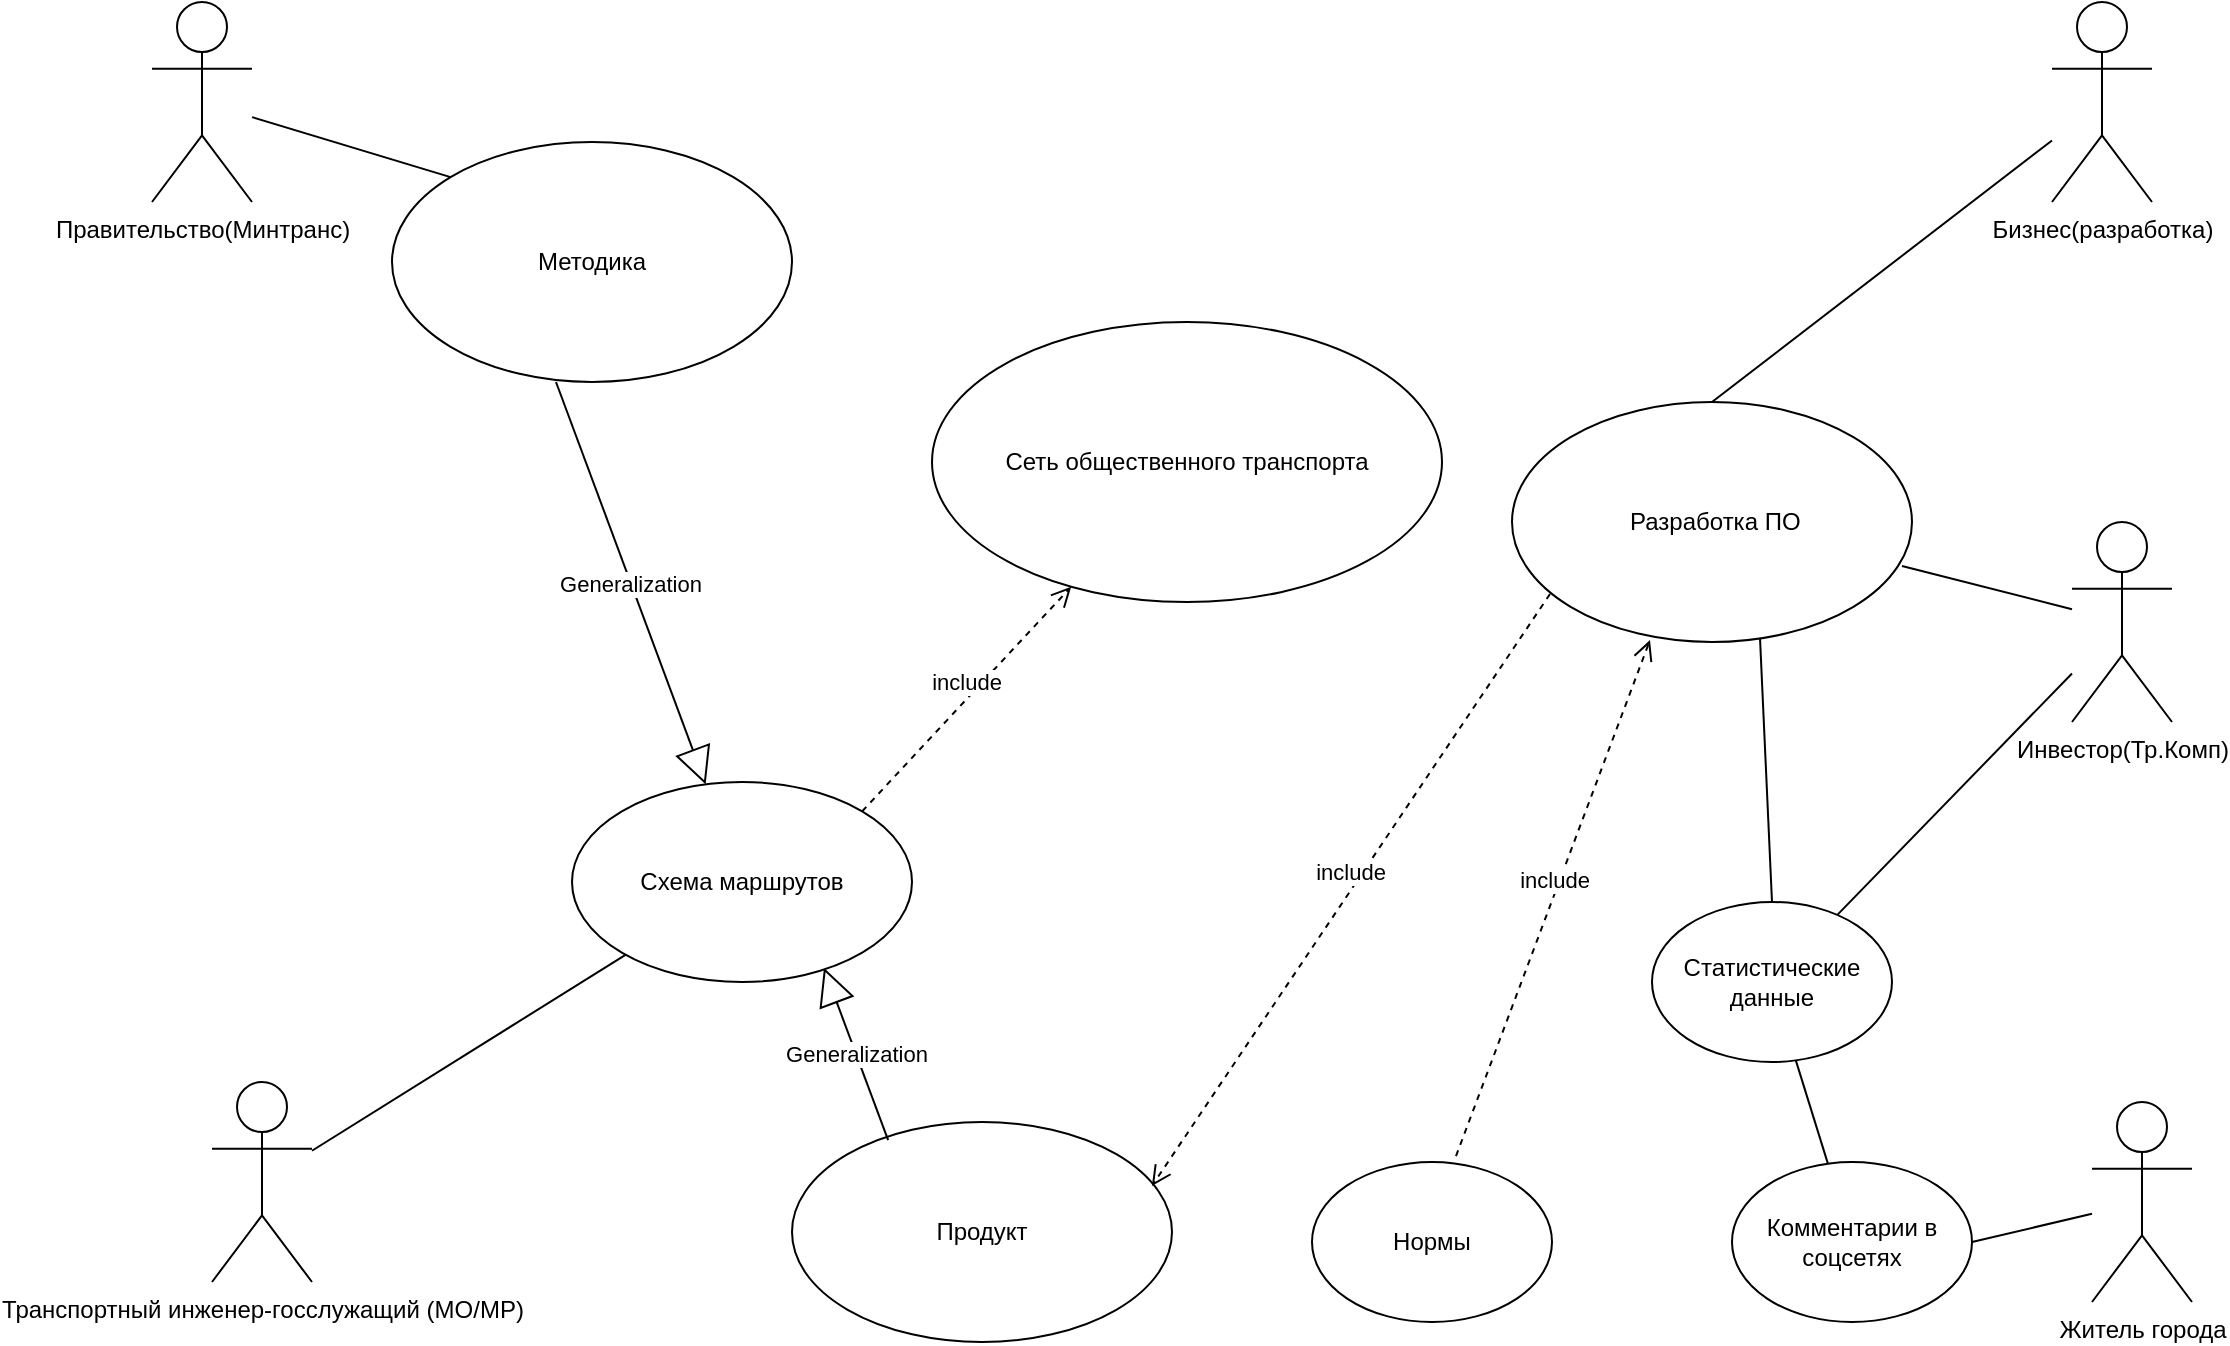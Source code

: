 <mxfile version="24.7.14">
  <diagram name="Страница — 1" id="ytHI7eDZxkR5xtizNIfr">
    <mxGraphModel dx="1434" dy="916" grid="1" gridSize="10" guides="1" tooltips="1" connect="1" arrows="1" fold="1" page="1" pageScale="1" pageWidth="1169" pageHeight="827" math="0" shadow="0">
      <root>
        <mxCell id="0" />
        <mxCell id="1" parent="0" />
        <mxCell id="9djh7Bq-X6_z9qbAcK5B-2" value="Правительство(Минтранс)" style="shape=umlActor;verticalLabelPosition=bottom;verticalAlign=top;html=1;outlineConnect=0;" vertex="1" parent="1">
          <mxGeometry x="90" y="70" width="50" height="100" as="geometry" />
        </mxCell>
        <mxCell id="9djh7Bq-X6_z9qbAcK5B-5" value="Транспортный инженер-госслужащий (МО/МР)" style="shape=umlActor;verticalLabelPosition=bottom;verticalAlign=top;html=1;outlineConnect=0;" vertex="1" parent="1">
          <mxGeometry x="120" y="610" width="50" height="100" as="geometry" />
        </mxCell>
        <mxCell id="9djh7Bq-X6_z9qbAcK5B-6" value="Инвестор(Тр.Комп)" style="shape=umlActor;verticalLabelPosition=bottom;verticalAlign=top;html=1;outlineConnect=0;" vertex="1" parent="1">
          <mxGeometry x="1050" y="330" width="50" height="100" as="geometry" />
        </mxCell>
        <mxCell id="9djh7Bq-X6_z9qbAcK5B-9" value="Бизнес(разработка)" style="shape=umlActor;verticalLabelPosition=bottom;verticalAlign=top;html=1;outlineConnect=0;" vertex="1" parent="1">
          <mxGeometry x="1040" y="70" width="50" height="100" as="geometry" />
        </mxCell>
        <mxCell id="9djh7Bq-X6_z9qbAcK5B-10" value="Житель города" style="shape=umlActor;verticalLabelPosition=bottom;verticalAlign=top;html=1;outlineConnect=0;" vertex="1" parent="1">
          <mxGeometry x="1060" y="620" width="50" height="100" as="geometry" />
        </mxCell>
        <mxCell id="9djh7Bq-X6_z9qbAcK5B-12" value="Сеть общественного транспорта" style="ellipse;whiteSpace=wrap;html=1;" vertex="1" parent="1">
          <mxGeometry x="480" y="230" width="255" height="140" as="geometry" />
        </mxCell>
        <mxCell id="9djh7Bq-X6_z9qbAcK5B-14" value="&amp;nbsp;Разработка ПО" style="ellipse;whiteSpace=wrap;html=1;" vertex="1" parent="1">
          <mxGeometry x="770" y="270" width="200" height="120" as="geometry" />
        </mxCell>
        <mxCell id="9djh7Bq-X6_z9qbAcK5B-15" value="Методика" style="ellipse;whiteSpace=wrap;html=1;" vertex="1" parent="1">
          <mxGeometry x="210" y="140" width="200" height="120" as="geometry" />
        </mxCell>
        <mxCell id="9djh7Bq-X6_z9qbAcK5B-16" value="" style="endArrow=none;html=1;rounded=0;exitX=0.5;exitY=0;exitDx=0;exitDy=0;" edge="1" parent="1" source="9djh7Bq-X6_z9qbAcK5B-14" target="9djh7Bq-X6_z9qbAcK5B-9">
          <mxGeometry width="50" height="50" relative="1" as="geometry">
            <mxPoint x="550" y="590" as="sourcePoint" />
            <mxPoint x="1010" y="450" as="targetPoint" />
          </mxGeometry>
        </mxCell>
        <mxCell id="9djh7Bq-X6_z9qbAcK5B-18" value="" style="endArrow=none;html=1;rounded=0;" edge="1" parent="1" source="9djh7Bq-X6_z9qbAcK5B-35" target="9djh7Bq-X6_z9qbAcK5B-41">
          <mxGeometry width="50" height="50" relative="1" as="geometry">
            <mxPoint x="550" y="590" as="sourcePoint" />
            <mxPoint x="600" y="540" as="targetPoint" />
          </mxGeometry>
        </mxCell>
        <mxCell id="9djh7Bq-X6_z9qbAcK5B-21" value="" style="endArrow=none;html=1;rounded=0;exitX=0.975;exitY=0.683;exitDx=0;exitDy=0;exitPerimeter=0;" edge="1" parent="1" source="9djh7Bq-X6_z9qbAcK5B-14" target="9djh7Bq-X6_z9qbAcK5B-6">
          <mxGeometry width="50" height="50" relative="1" as="geometry">
            <mxPoint x="550" y="590" as="sourcePoint" />
            <mxPoint x="600" y="540" as="targetPoint" />
          </mxGeometry>
        </mxCell>
        <mxCell id="9djh7Bq-X6_z9qbAcK5B-25" value="" style="endArrow=none;html=1;rounded=0;entryX=0;entryY=0;entryDx=0;entryDy=0;" edge="1" parent="1" source="9djh7Bq-X6_z9qbAcK5B-2" target="9djh7Bq-X6_z9qbAcK5B-15">
          <mxGeometry width="50" height="50" relative="1" as="geometry">
            <mxPoint x="90" y="180" as="sourcePoint" />
            <mxPoint x="600" y="540" as="targetPoint" />
          </mxGeometry>
        </mxCell>
        <mxCell id="9djh7Bq-X6_z9qbAcK5B-33" value="Нормы" style="ellipse;whiteSpace=wrap;html=1;" vertex="1" parent="1">
          <mxGeometry x="670" y="650" width="120" height="80" as="geometry" />
        </mxCell>
        <mxCell id="9djh7Bq-X6_z9qbAcK5B-35" value="Статистические данные" style="ellipse;whiteSpace=wrap;html=1;" vertex="1" parent="1">
          <mxGeometry x="840" y="520" width="120" height="80" as="geometry" />
        </mxCell>
        <mxCell id="9djh7Bq-X6_z9qbAcK5B-36" value="" style="endArrow=none;html=1;rounded=0;" edge="1" parent="1" source="9djh7Bq-X6_z9qbAcK5B-35" target="9djh7Bq-X6_z9qbAcK5B-6">
          <mxGeometry width="50" height="50" relative="1" as="geometry">
            <mxPoint x="550" y="590" as="sourcePoint" />
            <mxPoint x="1030" y="660" as="targetPoint" />
          </mxGeometry>
        </mxCell>
        <mxCell id="9djh7Bq-X6_z9qbAcK5B-37" value="" style="endArrow=none;html=1;rounded=0;entryX=0.62;entryY=0.983;entryDx=0;entryDy=0;exitX=0.5;exitY=0;exitDx=0;exitDy=0;entryPerimeter=0;" edge="1" parent="1" source="9djh7Bq-X6_z9qbAcK5B-35" target="9djh7Bq-X6_z9qbAcK5B-14">
          <mxGeometry width="50" height="50" relative="1" as="geometry">
            <mxPoint x="550" y="590" as="sourcePoint" />
            <mxPoint x="600" y="540" as="targetPoint" />
          </mxGeometry>
        </mxCell>
        <mxCell id="9djh7Bq-X6_z9qbAcK5B-38" value="Продукт" style="ellipse;whiteSpace=wrap;html=1;" vertex="1" parent="1">
          <mxGeometry x="410" y="630" width="190" height="110" as="geometry" />
        </mxCell>
        <mxCell id="9djh7Bq-X6_z9qbAcK5B-41" value="Комментарии в соцсетях" style="ellipse;whiteSpace=wrap;html=1;" vertex="1" parent="1">
          <mxGeometry x="880" y="650" width="120" height="80" as="geometry" />
        </mxCell>
        <mxCell id="9djh7Bq-X6_z9qbAcK5B-43" value="" style="endArrow=none;html=1;rounded=0;exitX=1;exitY=0.5;exitDx=0;exitDy=0;" edge="1" parent="1" source="9djh7Bq-X6_z9qbAcK5B-41" target="9djh7Bq-X6_z9qbAcK5B-10">
          <mxGeometry width="50" height="50" relative="1" as="geometry">
            <mxPoint x="550" y="590" as="sourcePoint" />
            <mxPoint x="600" y="540" as="targetPoint" />
          </mxGeometry>
        </mxCell>
        <mxCell id="9djh7Bq-X6_z9qbAcK5B-52" value="include" style="html=1;verticalAlign=bottom;endArrow=open;dashed=1;endSize=8;curved=0;rounded=0;exitX=0.6;exitY=-0.037;exitDx=0;exitDy=0;exitPerimeter=0;entryX=0.345;entryY=0.992;entryDx=0;entryDy=0;entryPerimeter=0;" edge="1" parent="1" source="9djh7Bq-X6_z9qbAcK5B-33" target="9djh7Bq-X6_z9qbAcK5B-14">
          <mxGeometry relative="1" as="geometry">
            <mxPoint x="620" y="570" as="sourcePoint" />
            <mxPoint x="540" y="570" as="targetPoint" />
          </mxGeometry>
        </mxCell>
        <mxCell id="9djh7Bq-X6_z9qbAcK5B-54" value="include" style="html=1;verticalAlign=bottom;endArrow=open;dashed=1;endSize=8;curved=0;rounded=0;exitX=0.095;exitY=0.8;exitDx=0;exitDy=0;exitPerimeter=0;entryX=0.947;entryY=0.291;entryDx=0;entryDy=0;entryPerimeter=0;" edge="1" parent="1" source="9djh7Bq-X6_z9qbAcK5B-14" target="9djh7Bq-X6_z9qbAcK5B-38">
          <mxGeometry relative="1" as="geometry">
            <mxPoint x="620" y="570" as="sourcePoint" />
            <mxPoint x="540" y="570" as="targetPoint" />
          </mxGeometry>
        </mxCell>
        <mxCell id="9djh7Bq-X6_z9qbAcK5B-59" value="Generalization" style="endArrow=block;endSize=16;endFill=0;html=1;rounded=0;entryX=0.741;entryY=0.93;entryDx=0;entryDy=0;entryPerimeter=0;exitX=0.253;exitY=0.082;exitDx=0;exitDy=0;exitPerimeter=0;" edge="1" parent="1" source="9djh7Bq-X6_z9qbAcK5B-38" target="9djh7Bq-X6_z9qbAcK5B-64">
          <mxGeometry width="160" relative="1" as="geometry">
            <mxPoint x="500" y="670" as="sourcePoint" />
            <mxPoint x="660" y="670" as="targetPoint" />
          </mxGeometry>
        </mxCell>
        <mxCell id="9djh7Bq-X6_z9qbAcK5B-60" value="Generalization" style="endArrow=block;endSize=16;endFill=0;html=1;rounded=0;exitX=0.41;exitY=1;exitDx=0;exitDy=0;exitPerimeter=0;" edge="1" parent="1" source="9djh7Bq-X6_z9qbAcK5B-15" target="9djh7Bq-X6_z9qbAcK5B-64">
          <mxGeometry width="160" relative="1" as="geometry">
            <mxPoint x="500" y="670" as="sourcePoint" />
            <mxPoint x="660" y="670" as="targetPoint" />
          </mxGeometry>
        </mxCell>
        <mxCell id="9djh7Bq-X6_z9qbAcK5B-64" value="Схема маршрутов" style="ellipse;whiteSpace=wrap;html=1;" vertex="1" parent="1">
          <mxGeometry x="300" y="460" width="170" height="100" as="geometry" />
        </mxCell>
        <mxCell id="9djh7Bq-X6_z9qbAcK5B-65" value="" style="endArrow=none;html=1;rounded=0;" edge="1" parent="1" source="9djh7Bq-X6_z9qbAcK5B-5" target="9djh7Bq-X6_z9qbAcK5B-64">
          <mxGeometry width="50" height="50" relative="1" as="geometry">
            <mxPoint x="550" y="690" as="sourcePoint" />
            <mxPoint x="600" y="640" as="targetPoint" />
          </mxGeometry>
        </mxCell>
        <mxCell id="9djh7Bq-X6_z9qbAcK5B-67" value="include" style="html=1;verticalAlign=bottom;endArrow=open;dashed=1;endSize=8;curved=0;rounded=0;exitX=1;exitY=0;exitDx=0;exitDy=0;" edge="1" parent="1" source="9djh7Bq-X6_z9qbAcK5B-64" target="9djh7Bq-X6_z9qbAcK5B-12">
          <mxGeometry relative="1" as="geometry">
            <mxPoint x="620" y="470" as="sourcePoint" />
            <mxPoint x="540" y="470" as="targetPoint" />
          </mxGeometry>
        </mxCell>
      </root>
    </mxGraphModel>
  </diagram>
</mxfile>
